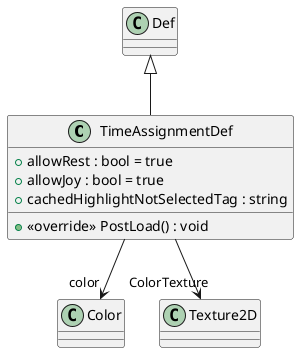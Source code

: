 @startuml
class TimeAssignmentDef {
    + allowRest : bool = true
    + allowJoy : bool = true
    + cachedHighlightNotSelectedTag : string
    + <<override>> PostLoad() : void
}
Def <|-- TimeAssignmentDef
TimeAssignmentDef --> "color" Color
TimeAssignmentDef --> "ColorTexture" Texture2D
@enduml
